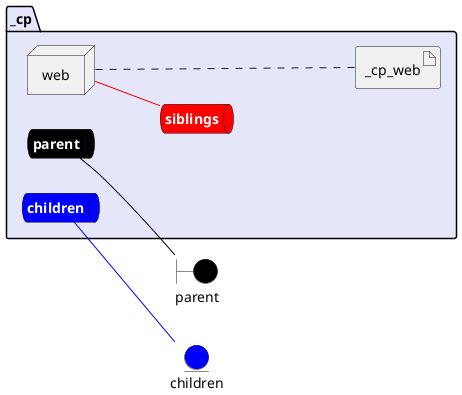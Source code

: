 @startuml

left to right direction


boundary parent #black


entity children #blue




package "_cp" #lavender {
    queue parentnet #black [
            <b><color:white>parent</color></b>
    ]
    
    parentnet -[#black]- parent
    
    queue childrennet #blue [
            <b><color:white>children</color></b>
    ]
    
    childrennet -[#blue]- children
    
    queue siblingsnet #red [
            <b><color:white>siblings</color></b>
    ]
    

node "web" as webService


        artifact "_cp_web" as _cp_webimage
    
}

webService -[#red]- siblingsnet
webService .... _cp_webimage


@enduml
